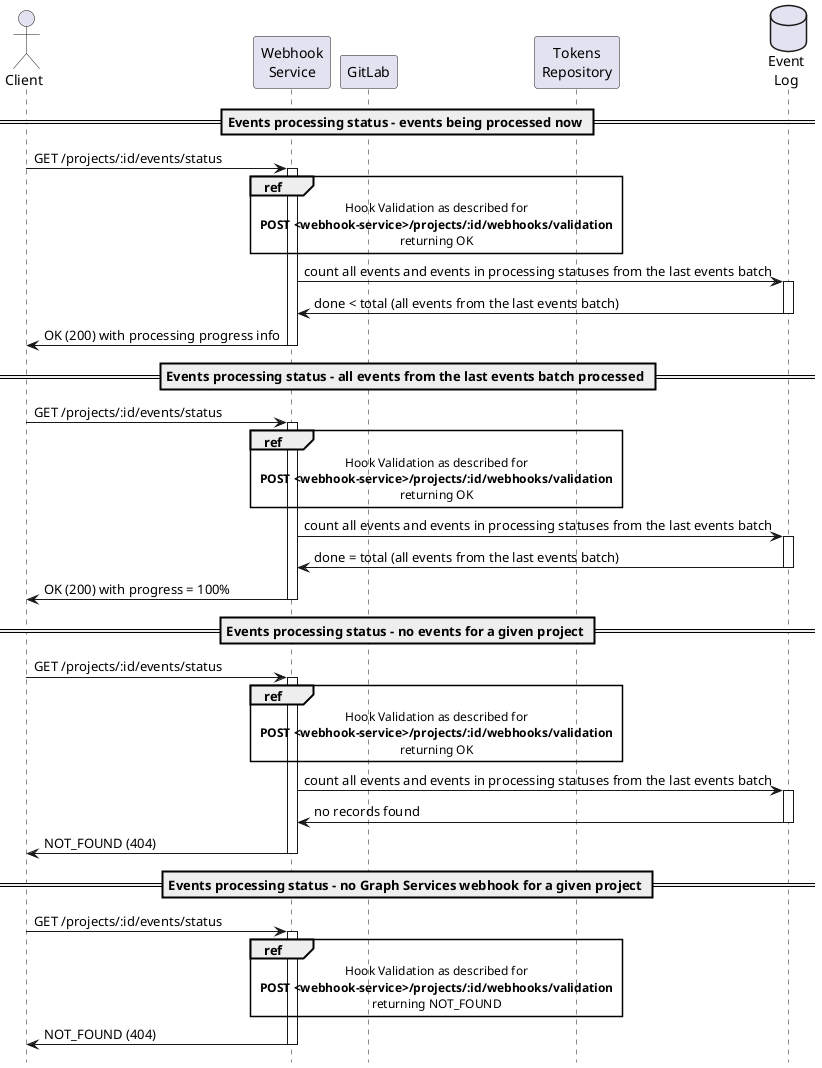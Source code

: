    @startuml
    hide footbox
    skinparam shadowing false

    actor Client
    participant "Webhook\nService" as Webhook
    participant GitLab
    participant "Tokens\nRepository" as Tokens
    database "Event\nLog" as Log

    == Events processing status - events being processed now ==
    Client->Webhook: GET /projects/:id/events/status
    activate Webhook
    ref over Webhook, Tokens: Hook Validation as described for\n**POST <webhook-service>/projects/:id/webhooks/validation**\nreturning OK
    Webhook->Log: count all events and events in processing statuses from the last events batch
    activate Log
    Log->Webhook: done < total (all events from the last events batch)
    deactivate Log
    Webhook->Client: OK (200) with processing progress info
    deactivate Webhook

    == Events processing status - all events from the last events batch processed ==
    Client->Webhook: GET /projects/:id/events/status
    activate Webhook
    ref over Webhook, Tokens: Hook Validation as described for\n**POST <webhook-service>/projects/:id/webhooks/validation**\nreturning OK
    Webhook->Log: count all events and events in processing statuses from the last events batch
    activate Log
    Log->Webhook: done = total (all events from the last events batch)
    deactivate Log
    Webhook->Client: OK (200) with progress = 100%
    deactivate Webhook

    == Events processing status - no events for a given project ==
    Client->Webhook: GET /projects/:id/events/status
    activate Webhook
    ref over Webhook, Tokens: Hook Validation as described for\n**POST <webhook-service>/projects/:id/webhooks/validation**\nreturning OK
    Webhook->Log: count all events and events in processing statuses from the last events batch
    activate Log
    Log->Webhook: no records found
    deactivate Log
    Webhook->Client: NOT_FOUND (404)
    deactivate Webhook

    == Events processing status - no Graph Services webhook for a given project ==
    Client->Webhook: GET /projects/:id/events/status
    activate Webhook
    ref over Webhook, Tokens: Hook Validation as described for\n**POST <webhook-service>/projects/:id/webhooks/validation**\nreturning NOT_FOUND
    Webhook->Client: NOT_FOUND (404)
    deactivate Webhook

    @enduml
